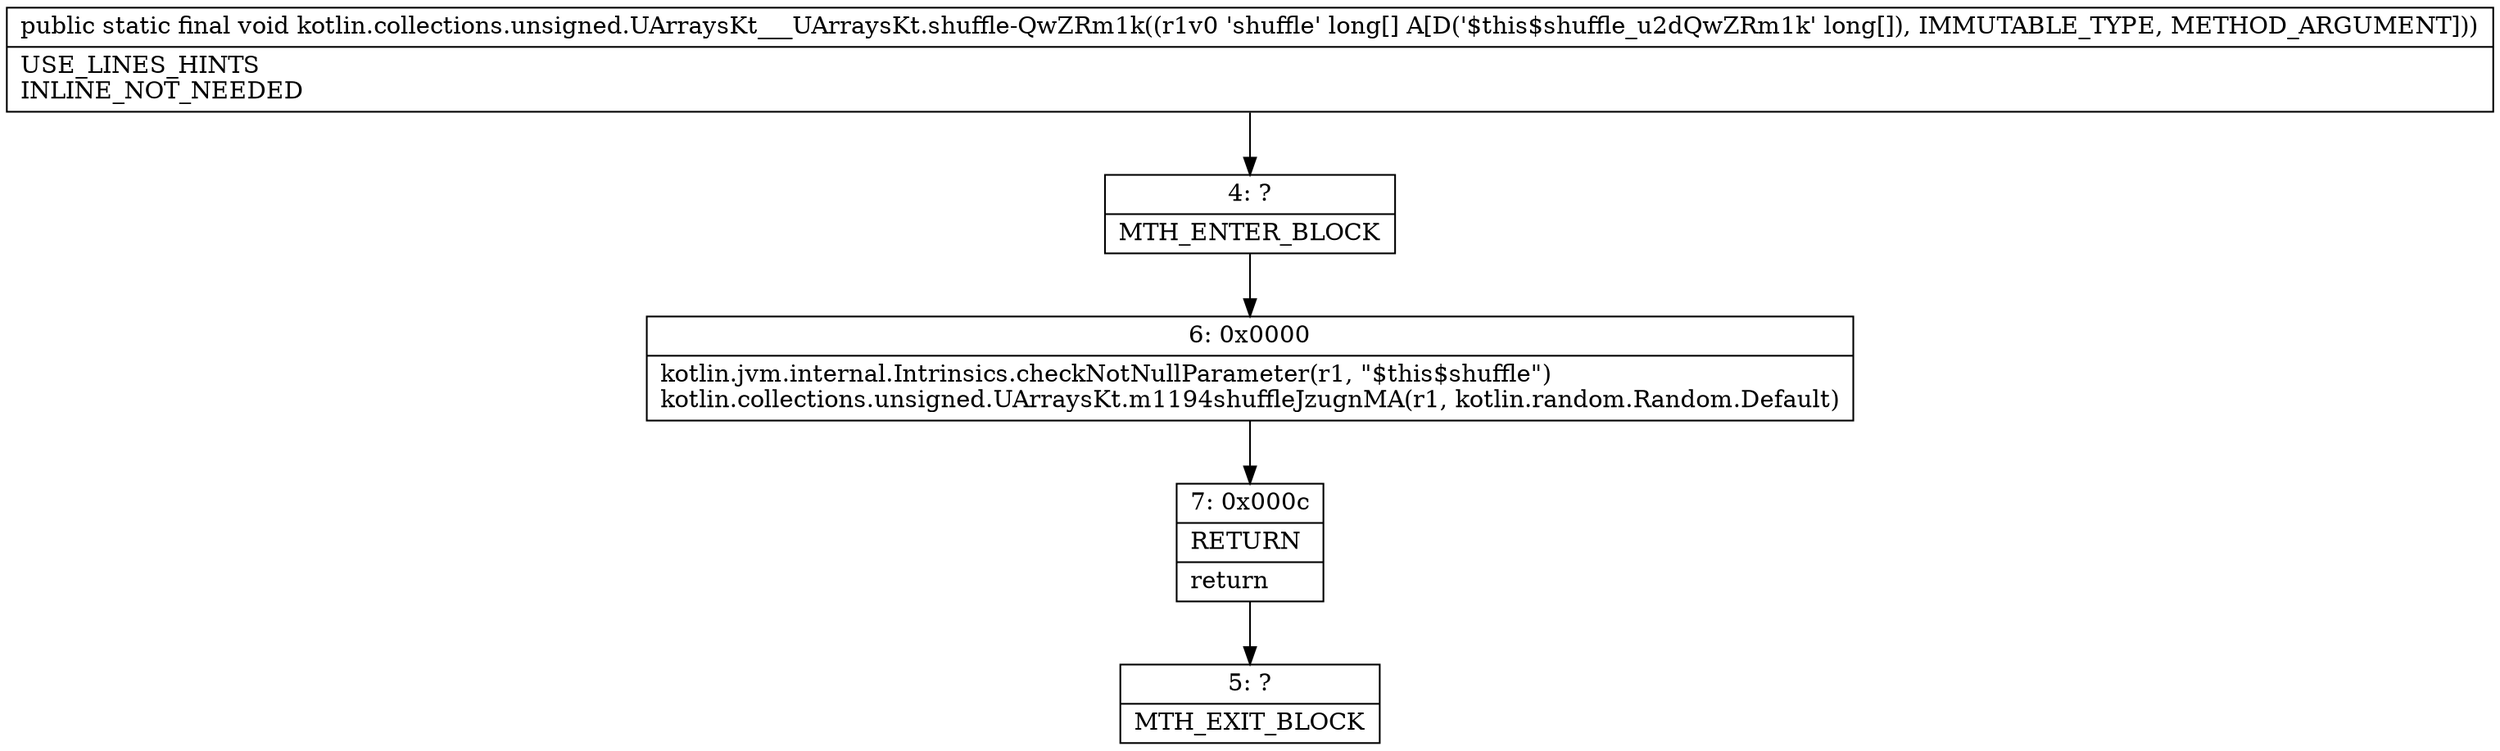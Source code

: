 digraph "CFG forkotlin.collections.unsigned.UArraysKt___UArraysKt.shuffle\-QwZRm1k([J)V" {
Node_4 [shape=record,label="{4\:\ ?|MTH_ENTER_BLOCK\l}"];
Node_6 [shape=record,label="{6\:\ 0x0000|kotlin.jvm.internal.Intrinsics.checkNotNullParameter(r1, \"$this$shuffle\")\lkotlin.collections.unsigned.UArraysKt.m1194shuffleJzugnMA(r1, kotlin.random.Random.Default)\l}"];
Node_7 [shape=record,label="{7\:\ 0x000c|RETURN\l|return\l}"];
Node_5 [shape=record,label="{5\:\ ?|MTH_EXIT_BLOCK\l}"];
MethodNode[shape=record,label="{public static final void kotlin.collections.unsigned.UArraysKt___UArraysKt.shuffle\-QwZRm1k((r1v0 'shuffle' long[] A[D('$this$shuffle_u2dQwZRm1k' long[]), IMMUTABLE_TYPE, METHOD_ARGUMENT]))  | USE_LINES_HINTS\lINLINE_NOT_NEEDED\l}"];
MethodNode -> Node_4;Node_4 -> Node_6;
Node_6 -> Node_7;
Node_7 -> Node_5;
}

